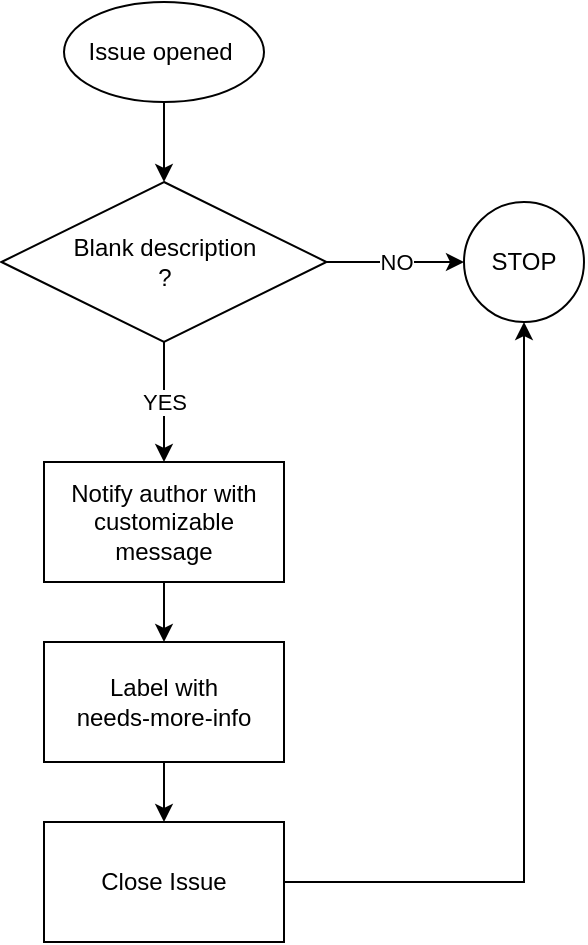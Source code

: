 <mxfile version="13.7.3" type="github"><diagram id="C2Ti7uWOUiuGUbzPnmwT" name="Page-1"><mxGraphModel dx="897" dy="506" grid="1" gridSize="10" guides="1" tooltips="1" connect="1" arrows="1" fold="1" page="1" pageScale="1" pageWidth="850" pageHeight="1100" math="0" shadow="0"><root><mxCell id="0"/><mxCell id="1" parent="0"/><mxCell id="ciiJDGdIkImLee6_pwWc-9" style="edgeStyle=orthogonalEdgeStyle;rounded=0;orthogonalLoop=1;jettySize=auto;html=1;entryX=0.5;entryY=0;entryDx=0;entryDy=0;" edge="1" parent="1" source="ciiJDGdIkImLee6_pwWc-1" target="ciiJDGdIkImLee6_pwWc-8"><mxGeometry relative="1" as="geometry"/></mxCell><mxCell id="ciiJDGdIkImLee6_pwWc-1" value="Issue opened&amp;nbsp;" style="ellipse;whiteSpace=wrap;html=1;" vertex="1" parent="1"><mxGeometry x="340" y="30" width="100" height="50" as="geometry"/></mxCell><mxCell id="ciiJDGdIkImLee6_pwWc-6" style="edgeStyle=orthogonalEdgeStyle;rounded=0;orthogonalLoop=1;jettySize=auto;html=1;entryX=0.5;entryY=0;entryDx=0;entryDy=0;" edge="1" parent="1" source="ciiJDGdIkImLee6_pwWc-2" target="ciiJDGdIkImLee6_pwWc-3"><mxGeometry relative="1" as="geometry"/></mxCell><mxCell id="ciiJDGdIkImLee6_pwWc-2" value="Notify author with customizable message" style="rounded=0;whiteSpace=wrap;html=1;" vertex="1" parent="1"><mxGeometry x="330" y="260" width="120" height="60" as="geometry"/></mxCell><mxCell id="ciiJDGdIkImLee6_pwWc-7" style="edgeStyle=orthogonalEdgeStyle;rounded=0;orthogonalLoop=1;jettySize=auto;html=1;entryX=0.5;entryY=0;entryDx=0;entryDy=0;" edge="1" parent="1" source="ciiJDGdIkImLee6_pwWc-3" target="ciiJDGdIkImLee6_pwWc-4"><mxGeometry relative="1" as="geometry"/></mxCell><mxCell id="ciiJDGdIkImLee6_pwWc-3" value="Label with&lt;br&gt;needs-more-info" style="rounded=0;whiteSpace=wrap;html=1;" vertex="1" parent="1"><mxGeometry x="330" y="350" width="120" height="60" as="geometry"/></mxCell><mxCell id="ciiJDGdIkImLee6_pwWc-13" style="edgeStyle=orthogonalEdgeStyle;rounded=0;orthogonalLoop=1;jettySize=auto;html=1;" edge="1" parent="1" source="ciiJDGdIkImLee6_pwWc-4" target="ciiJDGdIkImLee6_pwWc-11"><mxGeometry relative="1" as="geometry"/></mxCell><mxCell id="ciiJDGdIkImLee6_pwWc-4" value="Close Issue" style="rounded=0;whiteSpace=wrap;html=1;" vertex="1" parent="1"><mxGeometry x="330" y="440" width="120" height="60" as="geometry"/></mxCell><mxCell id="ciiJDGdIkImLee6_pwWc-10" value="YES" style="edgeStyle=orthogonalEdgeStyle;rounded=0;orthogonalLoop=1;jettySize=auto;html=1;exitX=0.5;exitY=1;exitDx=0;exitDy=0;entryX=0.5;entryY=0;entryDx=0;entryDy=0;" edge="1" parent="1" source="ciiJDGdIkImLee6_pwWc-8" target="ciiJDGdIkImLee6_pwWc-2"><mxGeometry relative="1" as="geometry"/></mxCell><mxCell id="ciiJDGdIkImLee6_pwWc-12" value="NO" style="edgeStyle=orthogonalEdgeStyle;rounded=0;orthogonalLoop=1;jettySize=auto;html=1;entryX=0;entryY=0.5;entryDx=0;entryDy=0;" edge="1" parent="1" source="ciiJDGdIkImLee6_pwWc-8" target="ciiJDGdIkImLee6_pwWc-11"><mxGeometry relative="1" as="geometry"/></mxCell><mxCell id="ciiJDGdIkImLee6_pwWc-8" value="Blank description&lt;br&gt;?" style="rhombus;whiteSpace=wrap;html=1;" vertex="1" parent="1"><mxGeometry x="308.75" y="120" width="162.5" height="80" as="geometry"/></mxCell><mxCell id="ciiJDGdIkImLee6_pwWc-11" value="STOP" style="ellipse;whiteSpace=wrap;html=1;aspect=fixed;" vertex="1" parent="1"><mxGeometry x="540" y="130" width="60" height="60" as="geometry"/></mxCell></root></mxGraphModel></diagram></mxfile>